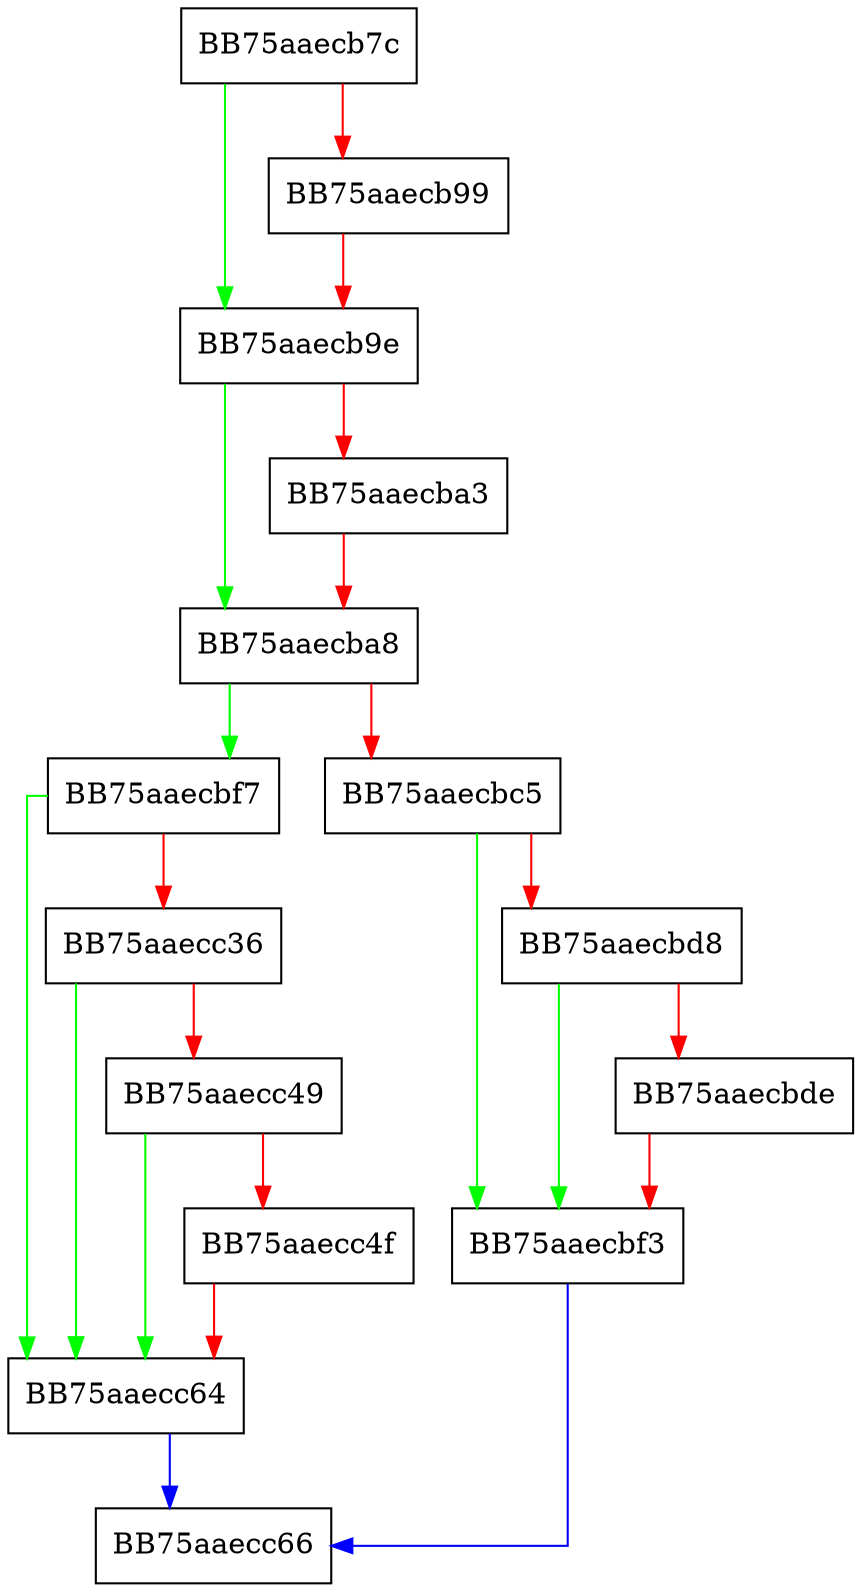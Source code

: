 digraph GetACL {
  node [shape="box"];
  graph [splines=ortho];
  BB75aaecb7c -> BB75aaecb9e [color="green"];
  BB75aaecb7c -> BB75aaecb99 [color="red"];
  BB75aaecb99 -> BB75aaecb9e [color="red"];
  BB75aaecb9e -> BB75aaecba8 [color="green"];
  BB75aaecb9e -> BB75aaecba3 [color="red"];
  BB75aaecba3 -> BB75aaecba8 [color="red"];
  BB75aaecba8 -> BB75aaecbf7 [color="green"];
  BB75aaecba8 -> BB75aaecbc5 [color="red"];
  BB75aaecbc5 -> BB75aaecbf3 [color="green"];
  BB75aaecbc5 -> BB75aaecbd8 [color="red"];
  BB75aaecbd8 -> BB75aaecbf3 [color="green"];
  BB75aaecbd8 -> BB75aaecbde [color="red"];
  BB75aaecbde -> BB75aaecbf3 [color="red"];
  BB75aaecbf3 -> BB75aaecc66 [color="blue"];
  BB75aaecbf7 -> BB75aaecc64 [color="green"];
  BB75aaecbf7 -> BB75aaecc36 [color="red"];
  BB75aaecc36 -> BB75aaecc64 [color="green"];
  BB75aaecc36 -> BB75aaecc49 [color="red"];
  BB75aaecc49 -> BB75aaecc64 [color="green"];
  BB75aaecc49 -> BB75aaecc4f [color="red"];
  BB75aaecc4f -> BB75aaecc64 [color="red"];
  BB75aaecc64 -> BB75aaecc66 [color="blue"];
}